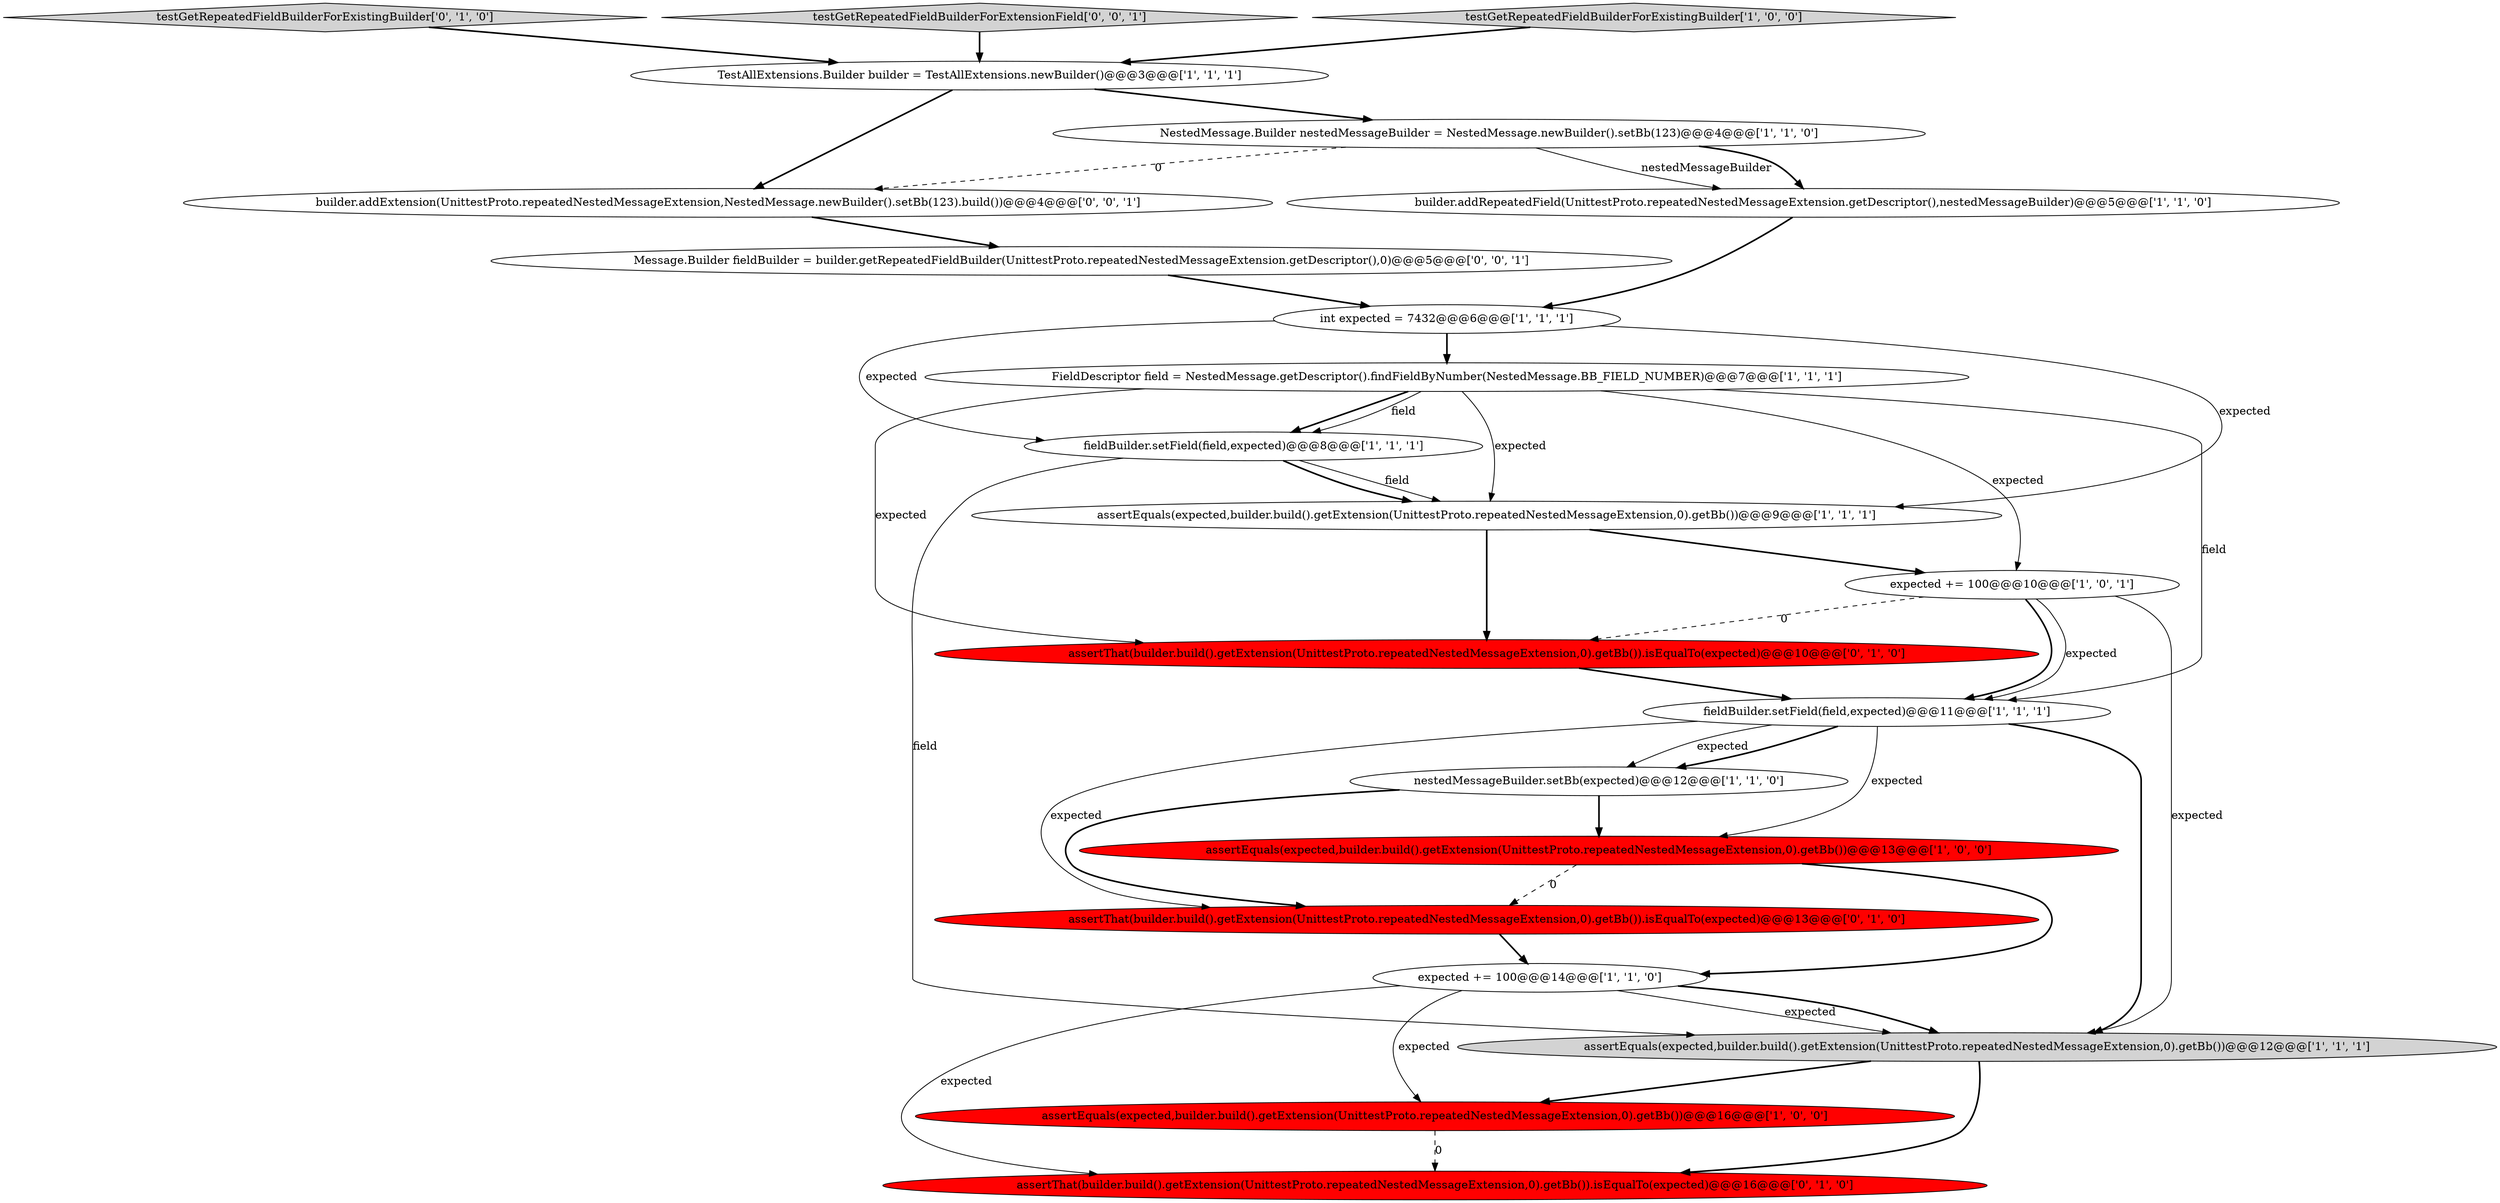 digraph {
11 [style = filled, label = "int expected = 7432@@@6@@@['1', '1', '1']", fillcolor = white, shape = ellipse image = "AAA0AAABBB1BBB"];
5 [style = filled, label = "TestAllExtensions.Builder builder = TestAllExtensions.newBuilder()@@@3@@@['1', '1', '1']", fillcolor = white, shape = ellipse image = "AAA0AAABBB1BBB"];
18 [style = filled, label = "assertThat(builder.build().getExtension(UnittestProto.repeatedNestedMessageExtension,0).getBb()).isEqualTo(expected)@@@10@@@['0', '1', '0']", fillcolor = red, shape = ellipse image = "AAA1AAABBB2BBB"];
17 [style = filled, label = "assertThat(builder.build().getExtension(UnittestProto.repeatedNestedMessageExtension,0).getBb()).isEqualTo(expected)@@@13@@@['0', '1', '0']", fillcolor = red, shape = ellipse image = "AAA1AAABBB2BBB"];
16 [style = filled, label = "assertThat(builder.build().getExtension(UnittestProto.repeatedNestedMessageExtension,0).getBb()).isEqualTo(expected)@@@16@@@['0', '1', '0']", fillcolor = red, shape = ellipse image = "AAA1AAABBB2BBB"];
14 [style = filled, label = "NestedMessage.Builder nestedMessageBuilder = NestedMessage.newBuilder().setBb(123)@@@4@@@['1', '1', '0']", fillcolor = white, shape = ellipse image = "AAA0AAABBB1BBB"];
15 [style = filled, label = "testGetRepeatedFieldBuilderForExistingBuilder['0', '1', '0']", fillcolor = lightgray, shape = diamond image = "AAA0AAABBB2BBB"];
2 [style = filled, label = "assertEquals(expected,builder.build().getExtension(UnittestProto.repeatedNestedMessageExtension,0).getBb())@@@12@@@['1', '1', '1']", fillcolor = lightgray, shape = ellipse image = "AAA0AAABBB1BBB"];
13 [style = filled, label = "assertEquals(expected,builder.build().getExtension(UnittestProto.repeatedNestedMessageExtension,0).getBb())@@@9@@@['1', '1', '1']", fillcolor = white, shape = ellipse image = "AAA0AAABBB1BBB"];
3 [style = filled, label = "assertEquals(expected,builder.build().getExtension(UnittestProto.repeatedNestedMessageExtension,0).getBb())@@@16@@@['1', '0', '0']", fillcolor = red, shape = ellipse image = "AAA1AAABBB1BBB"];
1 [style = filled, label = "fieldBuilder.setField(field,expected)@@@8@@@['1', '1', '1']", fillcolor = white, shape = ellipse image = "AAA0AAABBB1BBB"];
9 [style = filled, label = "nestedMessageBuilder.setBb(expected)@@@12@@@['1', '1', '0']", fillcolor = white, shape = ellipse image = "AAA0AAABBB1BBB"];
12 [style = filled, label = "FieldDescriptor field = NestedMessage.getDescriptor().findFieldByNumber(NestedMessage.BB_FIELD_NUMBER)@@@7@@@['1', '1', '1']", fillcolor = white, shape = ellipse image = "AAA0AAABBB1BBB"];
8 [style = filled, label = "fieldBuilder.setField(field,expected)@@@11@@@['1', '1', '1']", fillcolor = white, shape = ellipse image = "AAA0AAABBB1BBB"];
21 [style = filled, label = "testGetRepeatedFieldBuilderForExtensionField['0', '0', '1']", fillcolor = lightgray, shape = diamond image = "AAA0AAABBB3BBB"];
6 [style = filled, label = "expected += 100@@@10@@@['1', '0', '1']", fillcolor = white, shape = ellipse image = "AAA0AAABBB1BBB"];
7 [style = filled, label = "assertEquals(expected,builder.build().getExtension(UnittestProto.repeatedNestedMessageExtension,0).getBb())@@@13@@@['1', '0', '0']", fillcolor = red, shape = ellipse image = "AAA1AAABBB1BBB"];
10 [style = filled, label = "expected += 100@@@14@@@['1', '1', '0']", fillcolor = white, shape = ellipse image = "AAA0AAABBB1BBB"];
19 [style = filled, label = "Message.Builder fieldBuilder = builder.getRepeatedFieldBuilder(UnittestProto.repeatedNestedMessageExtension.getDescriptor(),0)@@@5@@@['0', '0', '1']", fillcolor = white, shape = ellipse image = "AAA0AAABBB3BBB"];
20 [style = filled, label = "builder.addExtension(UnittestProto.repeatedNestedMessageExtension,NestedMessage.newBuilder().setBb(123).build())@@@4@@@['0', '0', '1']", fillcolor = white, shape = ellipse image = "AAA0AAABBB3BBB"];
0 [style = filled, label = "testGetRepeatedFieldBuilderForExistingBuilder['1', '0', '0']", fillcolor = lightgray, shape = diamond image = "AAA0AAABBB1BBB"];
4 [style = filled, label = "builder.addRepeatedField(UnittestProto.repeatedNestedMessageExtension.getDescriptor(),nestedMessageBuilder)@@@5@@@['1', '1', '0']", fillcolor = white, shape = ellipse image = "AAA0AAABBB1BBB"];
17->10 [style = bold, label=""];
12->8 [style = solid, label="field"];
1->2 [style = solid, label="field"];
5->20 [style = bold, label=""];
10->2 [style = solid, label="expected"];
7->10 [style = bold, label=""];
12->18 [style = solid, label="expected"];
8->17 [style = solid, label="expected"];
7->17 [style = dashed, label="0"];
8->7 [style = solid, label="expected"];
12->6 [style = solid, label="expected"];
2->3 [style = bold, label=""];
3->16 [style = dashed, label="0"];
14->20 [style = dashed, label="0"];
9->17 [style = bold, label=""];
19->11 [style = bold, label=""];
11->12 [style = bold, label=""];
8->9 [style = solid, label="expected"];
6->2 [style = solid, label="expected"];
1->13 [style = solid, label="field"];
5->14 [style = bold, label=""];
9->7 [style = bold, label=""];
12->1 [style = bold, label=""];
14->4 [style = solid, label="nestedMessageBuilder"];
1->13 [style = bold, label=""];
10->16 [style = solid, label="expected"];
15->5 [style = bold, label=""];
11->13 [style = solid, label="expected"];
6->18 [style = dashed, label="0"];
12->13 [style = solid, label="expected"];
21->5 [style = bold, label=""];
11->1 [style = solid, label="expected"];
8->2 [style = bold, label=""];
12->1 [style = solid, label="field"];
10->3 [style = solid, label="expected"];
6->8 [style = bold, label=""];
8->9 [style = bold, label=""];
10->2 [style = bold, label=""];
18->8 [style = bold, label=""];
13->6 [style = bold, label=""];
4->11 [style = bold, label=""];
20->19 [style = bold, label=""];
6->8 [style = solid, label="expected"];
13->18 [style = bold, label=""];
0->5 [style = bold, label=""];
14->4 [style = bold, label=""];
2->16 [style = bold, label=""];
}
